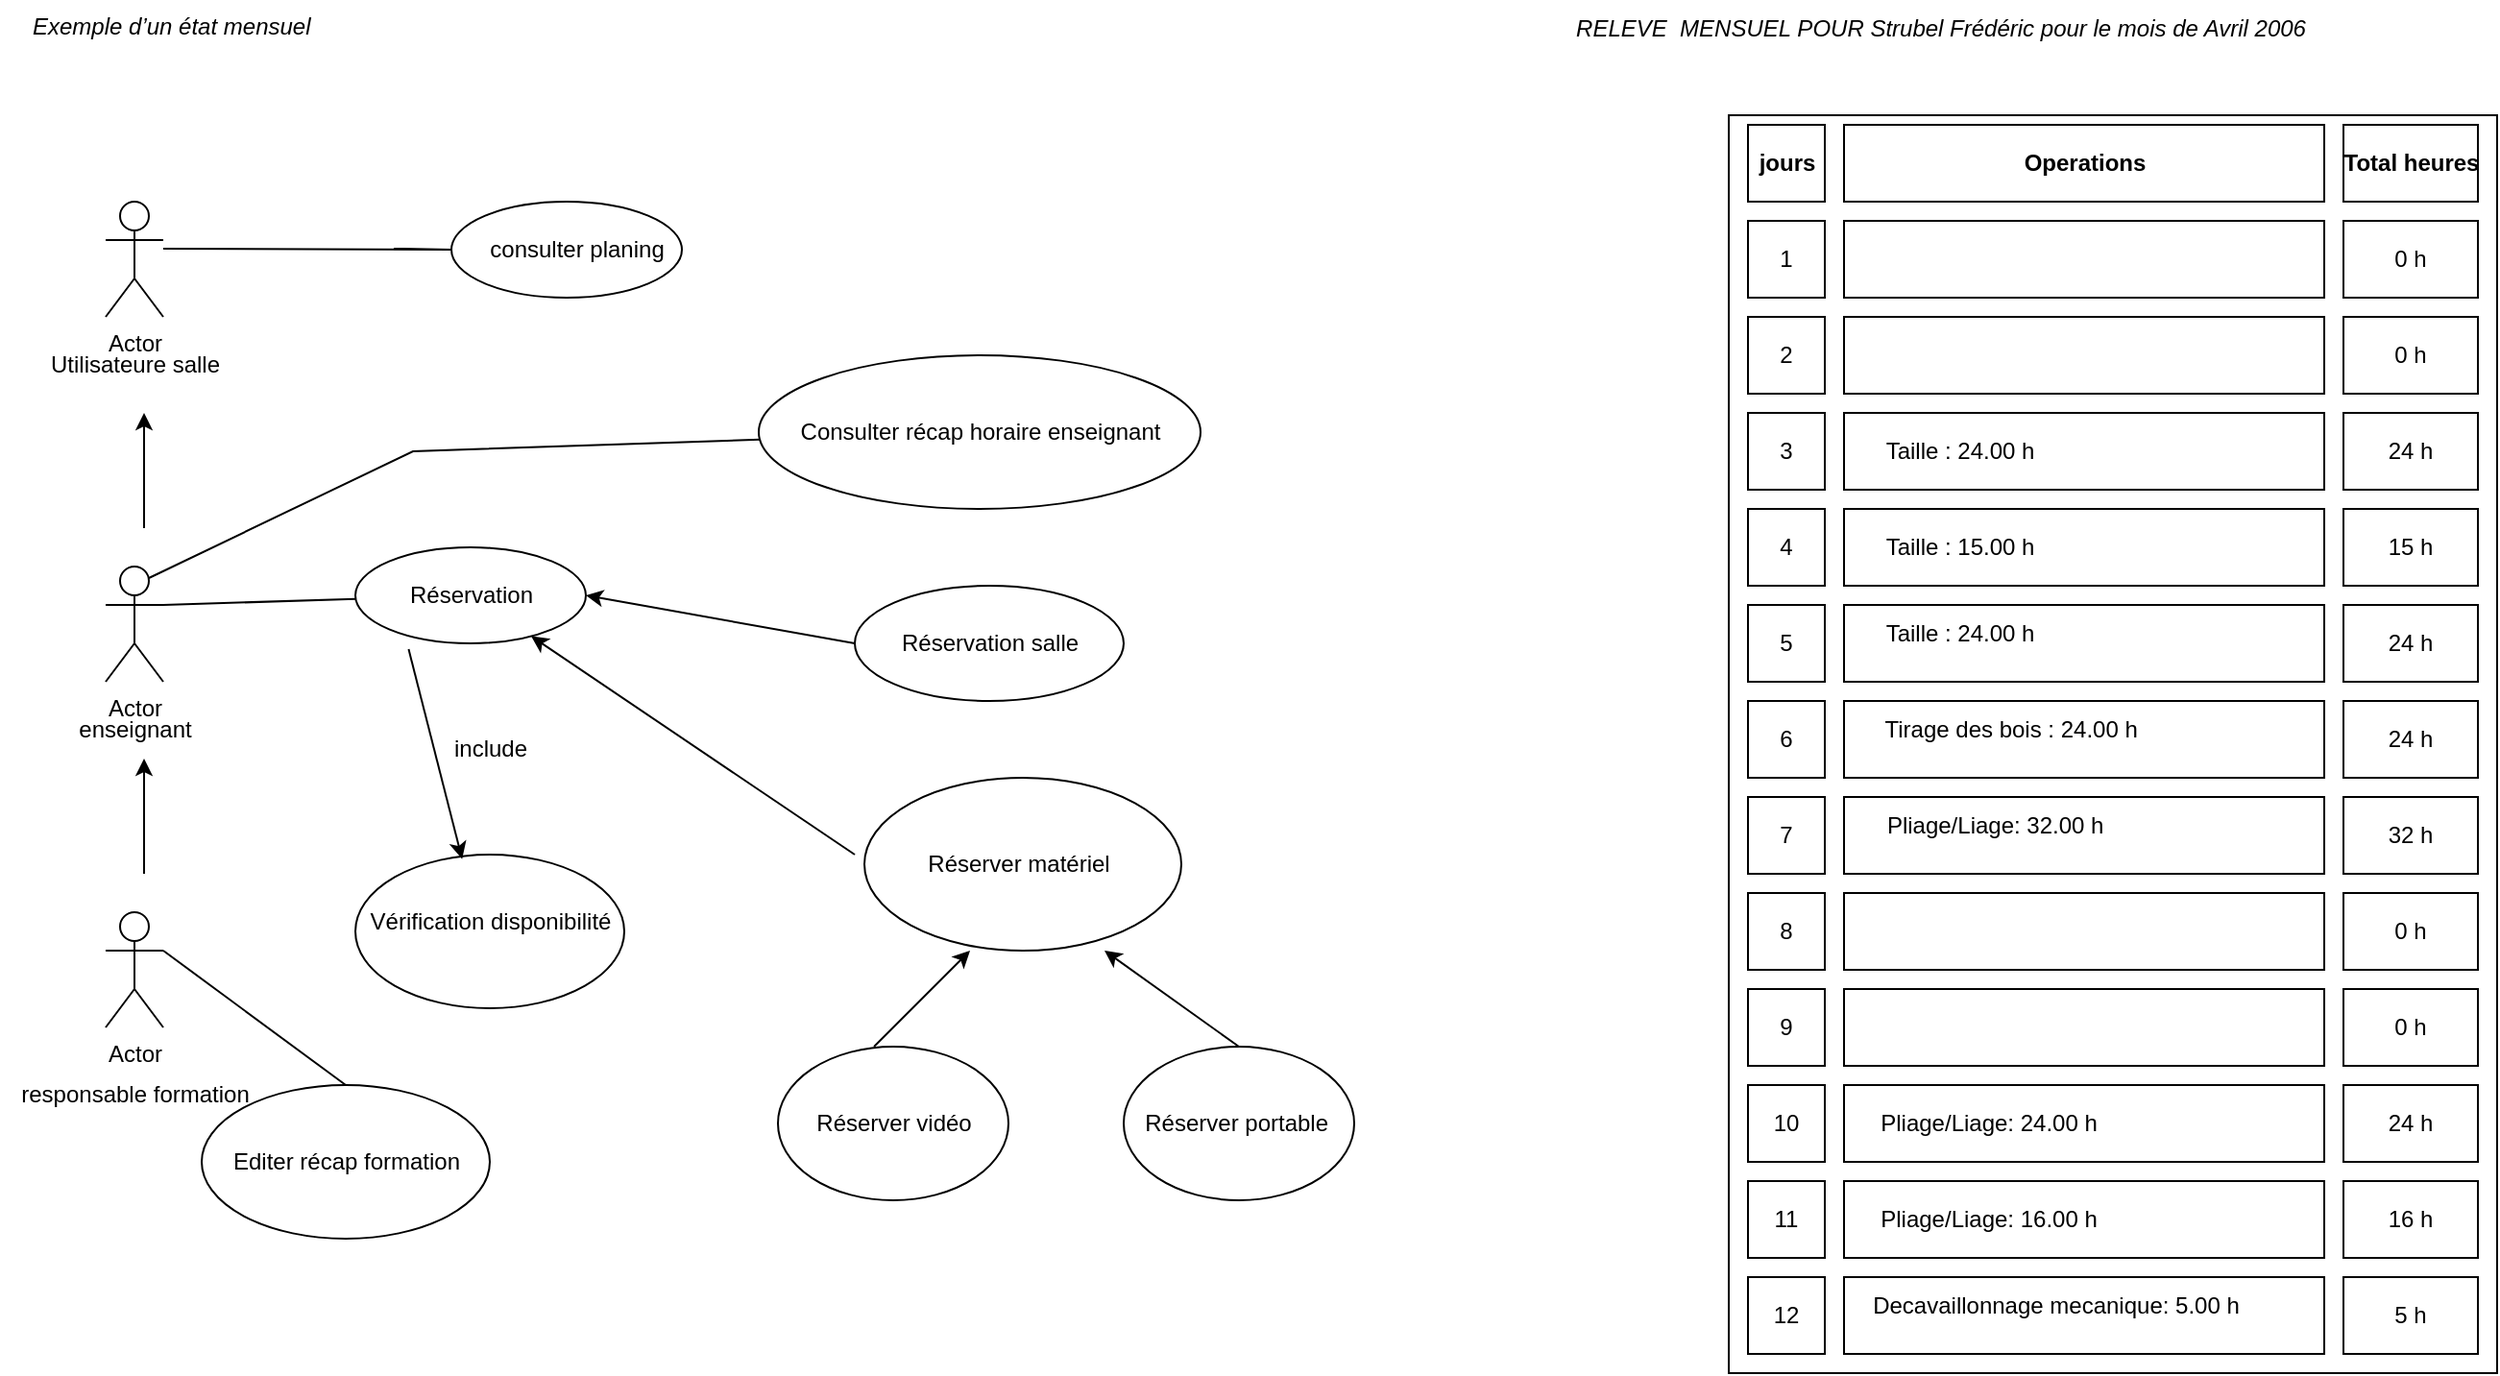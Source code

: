 <mxfile version="20.8.16" type="device"><diagram name="Page-1" id="K2uBHnVy2tvWxqSqz8TC"><mxGraphModel dx="3316" dy="1164" grid="1" gridSize="10" guides="1" tooltips="1" connect="1" arrows="1" fold="1" page="1" pageScale="1" pageWidth="827" pageHeight="1169" math="0" shadow="0"><root><mxCell id="0"/><mxCell id="1" parent="0"/><mxCell id="BDqADOfmfAdF1Gh7NvFV-11" value="" style="rounded=0;whiteSpace=wrap;html=1;shadow=0;" parent="1" vertex="1"><mxGeometry x="140" y="85" width="400" height="655" as="geometry"/></mxCell><mxCell id="BDqADOfmfAdF1Gh7NvFV-14" value="8" style="rounded=0;whiteSpace=wrap;html=1;" parent="1" vertex="1"><mxGeometry x="150" y="490" width="40" height="40" as="geometry"/></mxCell><mxCell id="BDqADOfmfAdF1Gh7NvFV-15" value="" style="rounded=0;whiteSpace=wrap;html=1;" parent="1" vertex="1"><mxGeometry x="200" y="140" width="250" height="40" as="geometry"/></mxCell><mxCell id="BDqADOfmfAdF1Gh7NvFV-16" value="24 h" style="rounded=0;whiteSpace=wrap;html=1;" parent="1" vertex="1"><mxGeometry x="460" y="240" width="70" height="40" as="geometry"/></mxCell><mxCell id="BDqADOfmfAdF1Gh7NvFV-19" value="" style="rounded=0;whiteSpace=wrap;html=1;" parent="1" vertex="1"><mxGeometry x="150" y="90" width="40" height="40" as="geometry"/></mxCell><mxCell id="BDqADOfmfAdF1Gh7NvFV-20" value="" style="rounded=0;whiteSpace=wrap;html=1;" parent="1" vertex="1"><mxGeometry x="460" y="90" width="70" height="40" as="geometry"/></mxCell><mxCell id="BDqADOfmfAdF1Gh7NvFV-21" value="" style="rounded=0;whiteSpace=wrap;html=1;" parent="1" vertex="1"><mxGeometry x="200" y="90" width="250" height="40" as="geometry"/></mxCell><mxCell id="BDqADOfmfAdF1Gh7NvFV-22" value="1" style="rounded=0;whiteSpace=wrap;html=1;" parent="1" vertex="1"><mxGeometry x="150" y="140" width="40" height="40" as="geometry"/></mxCell><mxCell id="BDqADOfmfAdF1Gh7NvFV-23" value="2" style="rounded=0;whiteSpace=wrap;html=1;" parent="1" vertex="1"><mxGeometry x="150" y="190" width="40" height="40" as="geometry"/></mxCell><mxCell id="BDqADOfmfAdF1Gh7NvFV-24" value="3" style="rounded=0;whiteSpace=wrap;html=1;" parent="1" vertex="1"><mxGeometry x="150" y="240" width="40" height="40" as="geometry"/></mxCell><mxCell id="BDqADOfmfAdF1Gh7NvFV-25" value="4" style="rounded=0;whiteSpace=wrap;html=1;" parent="1" vertex="1"><mxGeometry x="150" y="290" width="40" height="40" as="geometry"/></mxCell><mxCell id="BDqADOfmfAdF1Gh7NvFV-26" value="5" style="rounded=0;whiteSpace=wrap;html=1;" parent="1" vertex="1"><mxGeometry x="150" y="340" width="40" height="40" as="geometry"/></mxCell><mxCell id="BDqADOfmfAdF1Gh7NvFV-27" value="6" style="rounded=0;whiteSpace=wrap;html=1;" parent="1" vertex="1"><mxGeometry x="150" y="390" width="40" height="40" as="geometry"/></mxCell><mxCell id="BDqADOfmfAdF1Gh7NvFV-28" value="7" style="rounded=0;whiteSpace=wrap;html=1;" parent="1" vertex="1"><mxGeometry x="150" y="440" width="40" height="40" as="geometry"/></mxCell><mxCell id="BDqADOfmfAdF1Gh7NvFV-29" value="9" style="rounded=0;whiteSpace=wrap;html=1;" parent="1" vertex="1"><mxGeometry x="150" y="540" width="40" height="40" as="geometry"/></mxCell><mxCell id="BDqADOfmfAdF1Gh7NvFV-30" value="10" style="rounded=0;whiteSpace=wrap;html=1;" parent="1" vertex="1"><mxGeometry x="150" y="590" width="40" height="40" as="geometry"/></mxCell><mxCell id="BDqADOfmfAdF1Gh7NvFV-31" value="11" style="rounded=0;whiteSpace=wrap;html=1;" parent="1" vertex="1"><mxGeometry x="150" y="640" width="40" height="40" as="geometry"/></mxCell><mxCell id="BDqADOfmfAdF1Gh7NvFV-32" value="0 h" style="rounded=0;whiteSpace=wrap;html=1;" parent="1" vertex="1"><mxGeometry x="460" y="140" width="70" height="40" as="geometry"/></mxCell><mxCell id="BDqADOfmfAdF1Gh7NvFV-33" value="0 h" style="rounded=0;whiteSpace=wrap;html=1;" parent="1" vertex="1"><mxGeometry x="460" y="190" width="70" height="40" as="geometry"/></mxCell><mxCell id="BDqADOfmfAdF1Gh7NvFV-43" value="" style="rounded=0;whiteSpace=wrap;html=1;" parent="1" vertex="1"><mxGeometry x="200" y="190" width="250" height="40" as="geometry"/></mxCell><mxCell id="BDqADOfmfAdF1Gh7NvFV-44" value="" style="rounded=0;whiteSpace=wrap;html=1;" parent="1" vertex="1"><mxGeometry x="200" y="240" width="250" height="40" as="geometry"/></mxCell><mxCell id="BDqADOfmfAdF1Gh7NvFV-45" value="" style="rounded=0;whiteSpace=wrap;html=1;" parent="1" vertex="1"><mxGeometry x="200" y="290" width="250" height="40" as="geometry"/></mxCell><mxCell id="BDqADOfmfAdF1Gh7NvFV-46" value="" style="rounded=0;whiteSpace=wrap;html=1;" parent="1" vertex="1"><mxGeometry x="200" y="340" width="250" height="40" as="geometry"/></mxCell><mxCell id="BDqADOfmfAdF1Gh7NvFV-47" value="" style="rounded=0;whiteSpace=wrap;html=1;" parent="1" vertex="1"><mxGeometry x="200" y="390" width="250" height="40" as="geometry"/></mxCell><mxCell id="BDqADOfmfAdF1Gh7NvFV-48" value="" style="rounded=0;whiteSpace=wrap;html=1;" parent="1" vertex="1"><mxGeometry x="200" y="440" width="250" height="40" as="geometry"/></mxCell><mxCell id="BDqADOfmfAdF1Gh7NvFV-49" value="" style="rounded=0;whiteSpace=wrap;html=1;" parent="1" vertex="1"><mxGeometry x="200" y="490" width="250" height="40" as="geometry"/></mxCell><mxCell id="BDqADOfmfAdF1Gh7NvFV-50" value="" style="rounded=0;whiteSpace=wrap;html=1;" parent="1" vertex="1"><mxGeometry x="200" y="540" width="250" height="40" as="geometry"/></mxCell><mxCell id="BDqADOfmfAdF1Gh7NvFV-51" value="" style="rounded=0;whiteSpace=wrap;html=1;" parent="1" vertex="1"><mxGeometry x="200" y="590" width="250" height="40" as="geometry"/></mxCell><mxCell id="BDqADOfmfAdF1Gh7NvFV-52" value="" style="rounded=0;whiteSpace=wrap;html=1;" parent="1" vertex="1"><mxGeometry x="200" y="640" width="250" height="40" as="geometry"/></mxCell><mxCell id="BDqADOfmfAdF1Gh7NvFV-53" value="15 h" style="rounded=0;whiteSpace=wrap;html=1;" parent="1" vertex="1"><mxGeometry x="460" y="290" width="70" height="40" as="geometry"/></mxCell><mxCell id="BDqADOfmfAdF1Gh7NvFV-54" value="24 h" style="rounded=0;whiteSpace=wrap;html=1;" parent="1" vertex="1"><mxGeometry x="460" y="340" width="70" height="40" as="geometry"/></mxCell><mxCell id="BDqADOfmfAdF1Gh7NvFV-55" value="24 h" style="rounded=0;whiteSpace=wrap;html=1;" parent="1" vertex="1"><mxGeometry x="460" y="390" width="70" height="40" as="geometry"/></mxCell><mxCell id="BDqADOfmfAdF1Gh7NvFV-56" value="32 h" style="rounded=0;whiteSpace=wrap;html=1;" parent="1" vertex="1"><mxGeometry x="460" y="440" width="70" height="40" as="geometry"/></mxCell><mxCell id="BDqADOfmfAdF1Gh7NvFV-57" value="0 h" style="rounded=0;whiteSpace=wrap;html=1;" parent="1" vertex="1"><mxGeometry x="460" y="490" width="70" height="40" as="geometry"/></mxCell><mxCell id="BDqADOfmfAdF1Gh7NvFV-58" value="0 h" style="rounded=0;whiteSpace=wrap;html=1;" parent="1" vertex="1"><mxGeometry x="460" y="540" width="70" height="40" as="geometry"/></mxCell><mxCell id="BDqADOfmfAdF1Gh7NvFV-59" value="24 h" style="rounded=0;whiteSpace=wrap;html=1;" parent="1" vertex="1"><mxGeometry x="460" y="590" width="70" height="40" as="geometry"/></mxCell><mxCell id="BDqADOfmfAdF1Gh7NvFV-60" value="16 h" style="rounded=0;whiteSpace=wrap;html=1;" parent="1" vertex="1"><mxGeometry x="460" y="640" width="70" height="40" as="geometry"/></mxCell><mxCell id="BDqADOfmfAdF1Gh7NvFV-61" value="&lt;b&gt;jours&lt;/b&gt;" style="text;html=1;align=center;verticalAlign=middle;resizable=0;points=[];autosize=1;strokeColor=none;fillColor=none;" parent="1" vertex="1"><mxGeometry x="145" y="95" width="50" height="30" as="geometry"/></mxCell><mxCell id="BDqADOfmfAdF1Gh7NvFV-62" value="&lt;b&gt;Operations&lt;/b&gt;" style="text;html=1;align=center;verticalAlign=middle;resizable=0;points=[];autosize=1;strokeColor=none;fillColor=none;" parent="1" vertex="1"><mxGeometry x="280" y="95" width="90" height="30" as="geometry"/></mxCell><mxCell id="BDqADOfmfAdF1Gh7NvFV-63" value="&lt;b&gt;Total heures&lt;/b&gt;" style="text;html=1;align=center;verticalAlign=middle;resizable=0;points=[];autosize=1;strokeColor=none;fillColor=none;" parent="1" vertex="1"><mxGeometry x="450" y="95" width="90" height="30" as="geometry"/></mxCell><mxCell id="BDqADOfmfAdF1Gh7NvFV-64" value="12" style="whiteSpace=wrap;html=1;aspect=fixed;shadow=0;" parent="1" vertex="1"><mxGeometry x="150" y="690" width="40" height="40" as="geometry"/></mxCell><mxCell id="BDqADOfmfAdF1Gh7NvFV-65" value="" style="rounded=0;whiteSpace=wrap;html=1;shadow=0;" parent="1" vertex="1"><mxGeometry x="200" y="690" width="250" height="40" as="geometry"/></mxCell><mxCell id="BDqADOfmfAdF1Gh7NvFV-66" value="5 h" style="rounded=0;whiteSpace=wrap;html=1;shadow=0;" parent="1" vertex="1"><mxGeometry x="460" y="690" width="70" height="40" as="geometry"/></mxCell><mxCell id="BDqADOfmfAdF1Gh7NvFV-69" value="Taille : 24.00 h" style="text;html=1;align=center;verticalAlign=middle;resizable=0;points=[];autosize=1;strokeColor=none;fillColor=none;" parent="1" vertex="1"><mxGeometry x="210" y="245" width="100" height="30" as="geometry"/></mxCell><mxCell id="BDqADOfmfAdF1Gh7NvFV-71" value="Taille : 15.00 h" style="text;html=1;align=center;verticalAlign=middle;resizable=0;points=[];autosize=1;strokeColor=none;fillColor=none;" parent="1" vertex="1"><mxGeometry x="210" y="295" width="100" height="30" as="geometry"/></mxCell><mxCell id="BDqADOfmfAdF1Gh7NvFV-73" value="Taille : 24.00 h" style="text;html=1;align=center;verticalAlign=middle;resizable=0;points=[];autosize=1;strokeColor=none;fillColor=none;" parent="1" vertex="1"><mxGeometry x="210" y="340" width="100" height="30" as="geometry"/></mxCell><mxCell id="BDqADOfmfAdF1Gh7NvFV-75" value="&amp;nbsp; &amp;nbsp; Tirage des bois : 24.00 h" style="text;html=1;align=center;verticalAlign=middle;resizable=0;points=[];autosize=1;strokeColor=none;fillColor=none;" parent="1" vertex="1"><mxGeometry x="195" y="390" width="170" height="30" as="geometry"/></mxCell><mxCell id="BDqADOfmfAdF1Gh7NvFV-76" value="&amp;nbsp; &amp;nbsp; &amp;nbsp;Pliage/Liage: 32.00 h" style="text;html=1;align=center;verticalAlign=middle;resizable=0;points=[];autosize=1;strokeColor=none;fillColor=none;" parent="1" vertex="1"><mxGeometry x="195" y="440" width="150" height="30" as="geometry"/></mxCell><mxCell id="BDqADOfmfAdF1Gh7NvFV-77" value="Pliage/Liage: 24.00 h" style="text;html=1;align=center;verticalAlign=middle;resizable=0;points=[];autosize=1;strokeColor=none;fillColor=none;" parent="1" vertex="1"><mxGeometry x="205" y="595" width="140" height="30" as="geometry"/></mxCell><mxCell id="BDqADOfmfAdF1Gh7NvFV-78" value="Pliage/Liage: 16.00 h" style="text;html=1;align=center;verticalAlign=middle;resizable=0;points=[];autosize=1;strokeColor=none;fillColor=none;" parent="1" vertex="1"><mxGeometry x="205" y="645" width="140" height="30" as="geometry"/></mxCell><mxCell id="BDqADOfmfAdF1Gh7NvFV-79" value="Decavaillonnage mecanique: 5.00 h" style="text;html=1;align=center;verticalAlign=middle;resizable=0;points=[];autosize=1;strokeColor=none;fillColor=none;" parent="1" vertex="1"><mxGeometry x="205" y="690" width="210" height="30" as="geometry"/></mxCell><mxCell id="BDqADOfmfAdF1Gh7NvFV-80" value="&lt;i&gt;RELEVE&amp;nbsp; MENSUEL POUR Strubel Frédéric pour le mois de Avril 2006&lt;/i&gt;" style="text;html=1;align=center;verticalAlign=middle;resizable=0;points=[];autosize=1;strokeColor=none;fillColor=none;" parent="1" vertex="1"><mxGeometry x="50" y="25" width="400" height="30" as="geometry"/></mxCell><mxCell id="ZJyfRhHUyDO_n6TPGcNW-37" value="Actor" style="shape=umlActor;verticalLabelPosition=bottom;verticalAlign=top;html=1;outlineConnect=0;" vertex="1" parent="1"><mxGeometry x="-705" y="130" width="30" height="60" as="geometry"/></mxCell><mxCell id="ZJyfRhHUyDO_n6TPGcNW-38" value="" style="ellipse;whiteSpace=wrap;html=1;" vertex="1" parent="1"><mxGeometry x="-525" y="130" width="120" height="50" as="geometry"/></mxCell><mxCell id="ZJyfRhHUyDO_n6TPGcNW-39" value="" style="endArrow=none;html=1;rounded=0;" edge="1" parent="1"><mxGeometry width="50" height="50" relative="1" as="geometry"><mxPoint x="-675" y="154.5" as="sourcePoint"/><mxPoint x="-555" y="154.5" as="targetPoint"/><Array as="points"><mxPoint x="-525" y="155"/></Array></mxGeometry></mxCell><mxCell id="ZJyfRhHUyDO_n6TPGcNW-40" value="Actor" style="shape=umlActor;verticalLabelPosition=bottom;verticalAlign=top;html=1;outlineConnect=0;" vertex="1" parent="1"><mxGeometry x="-705" y="320" width="30" height="60" as="geometry"/></mxCell><mxCell id="ZJyfRhHUyDO_n6TPGcNW-41" value="Actor" style="shape=umlActor;verticalLabelPosition=bottom;verticalAlign=top;html=1;outlineConnect=0;" vertex="1" parent="1"><mxGeometry x="-705" y="500" width="30" height="60" as="geometry"/></mxCell><mxCell id="ZJyfRhHUyDO_n6TPGcNW-42" value="" style="endArrow=classic;html=1;rounded=0;" edge="1" parent="1"><mxGeometry width="50" height="50" relative="1" as="geometry"><mxPoint x="-685" y="300" as="sourcePoint"/><mxPoint x="-685" y="240" as="targetPoint"/><Array as="points"><mxPoint x="-685" y="240"/></Array></mxGeometry></mxCell><mxCell id="ZJyfRhHUyDO_n6TPGcNW-43" value="" style="endArrow=classic;html=1;rounded=0;" edge="1" parent="1"><mxGeometry width="50" height="50" relative="1" as="geometry"><mxPoint x="-685" y="480" as="sourcePoint"/><mxPoint x="-685" y="420" as="targetPoint"/></mxGeometry></mxCell><mxCell id="ZJyfRhHUyDO_n6TPGcNW-44" value="" style="ellipse;whiteSpace=wrap;html=1;" vertex="1" parent="1"><mxGeometry x="-365" y="210" width="230" height="80" as="geometry"/></mxCell><mxCell id="ZJyfRhHUyDO_n6TPGcNW-45" value="" style="endArrow=none;html=1;rounded=0;exitX=0.75;exitY=0.1;exitDx=0;exitDy=0;exitPerimeter=0;" edge="1" parent="1" source="ZJyfRhHUyDO_n6TPGcNW-40" target="ZJyfRhHUyDO_n6TPGcNW-44"><mxGeometry width="50" height="50" relative="1" as="geometry"><mxPoint x="-675" y="330" as="sourcePoint"/><mxPoint x="-375" y="240" as="targetPoint"/><Array as="points"><mxPoint x="-545" y="260"/></Array></mxGeometry></mxCell><mxCell id="ZJyfRhHUyDO_n6TPGcNW-46" value="" style="ellipse;whiteSpace=wrap;html=1;" vertex="1" parent="1"><mxGeometry x="-575" y="310" width="120" height="50" as="geometry"/></mxCell><mxCell id="ZJyfRhHUyDO_n6TPGcNW-47" value="" style="endArrow=none;html=1;rounded=0;" edge="1" parent="1" target="ZJyfRhHUyDO_n6TPGcNW-46"><mxGeometry width="50" height="50" relative="1" as="geometry"><mxPoint x="-675" y="340" as="sourcePoint"/><mxPoint x="-625" y="290" as="targetPoint"/></mxGeometry></mxCell><mxCell id="ZJyfRhHUyDO_n6TPGcNW-48" value="" style="ellipse;whiteSpace=wrap;html=1;" vertex="1" parent="1"><mxGeometry x="-315" y="330" width="140" height="60" as="geometry"/></mxCell><mxCell id="ZJyfRhHUyDO_n6TPGcNW-49" value="" style="ellipse;whiteSpace=wrap;html=1;" vertex="1" parent="1"><mxGeometry x="-310" y="430" width="165" height="90" as="geometry"/></mxCell><mxCell id="ZJyfRhHUyDO_n6TPGcNW-50" value="" style="endArrow=classic;html=1;rounded=0;" edge="1" parent="1" target="ZJyfRhHUyDO_n6TPGcNW-46"><mxGeometry width="50" height="50" relative="1" as="geometry"><mxPoint x="-315" y="470" as="sourcePoint"/><mxPoint x="-265" y="420" as="targetPoint"/></mxGeometry></mxCell><mxCell id="ZJyfRhHUyDO_n6TPGcNW-51" value="" style="endArrow=classic;html=1;rounded=0;entryX=1;entryY=0.5;entryDx=0;entryDy=0;" edge="1" parent="1" target="ZJyfRhHUyDO_n6TPGcNW-46"><mxGeometry width="50" height="50" relative="1" as="geometry"><mxPoint x="-315" y="360" as="sourcePoint"/><mxPoint x="-265" y="310" as="targetPoint"/></mxGeometry></mxCell><mxCell id="ZJyfRhHUyDO_n6TPGcNW-52" value="" style="ellipse;whiteSpace=wrap;html=1;" vertex="1" parent="1"><mxGeometry x="-355" y="570" width="120" height="80" as="geometry"/></mxCell><mxCell id="ZJyfRhHUyDO_n6TPGcNW-53" value="" style="ellipse;whiteSpace=wrap;html=1;" vertex="1" parent="1"><mxGeometry x="-175" y="570" width="120" height="80" as="geometry"/></mxCell><mxCell id="ZJyfRhHUyDO_n6TPGcNW-54" value="" style="endArrow=classic;html=1;rounded=0;" edge="1" parent="1"><mxGeometry width="50" height="50" relative="1" as="geometry"><mxPoint x="-305" y="570" as="sourcePoint"/><mxPoint x="-255" y="520" as="targetPoint"/></mxGeometry></mxCell><mxCell id="ZJyfRhHUyDO_n6TPGcNW-55" value="" style="endArrow=classic;html=1;rounded=0;" edge="1" parent="1"><mxGeometry width="50" height="50" relative="1" as="geometry"><mxPoint x="-115" y="570" as="sourcePoint"/><mxPoint x="-185" y="520" as="targetPoint"/></mxGeometry></mxCell><mxCell id="ZJyfRhHUyDO_n6TPGcNW-56" value="" style="ellipse;whiteSpace=wrap;html=1;" vertex="1" parent="1"><mxGeometry x="-655" y="590" width="150" height="80" as="geometry"/></mxCell><mxCell id="ZJyfRhHUyDO_n6TPGcNW-57" value="" style="endArrow=none;html=1;rounded=0;entryX=0.5;entryY=0;entryDx=0;entryDy=0;" edge="1" parent="1" target="ZJyfRhHUyDO_n6TPGcNW-56"><mxGeometry width="50" height="50" relative="1" as="geometry"><mxPoint x="-675" y="520" as="sourcePoint"/><mxPoint x="-625" y="470" as="targetPoint"/></mxGeometry></mxCell><mxCell id="ZJyfRhHUyDO_n6TPGcNW-58" value="" style="ellipse;whiteSpace=wrap;html=1;" vertex="1" parent="1"><mxGeometry x="-575" y="470" width="140" height="80" as="geometry"/></mxCell><mxCell id="ZJyfRhHUyDO_n6TPGcNW-59" value="" style="endArrow=classic;html=1;rounded=0;exitX=0.231;exitY=1.06;exitDx=0;exitDy=0;exitPerimeter=0;entryX=0.397;entryY=0.029;entryDx=0;entryDy=0;entryPerimeter=0;" edge="1" parent="1" source="ZJyfRhHUyDO_n6TPGcNW-46" target="ZJyfRhHUyDO_n6TPGcNW-58"><mxGeometry width="50" height="50" relative="1" as="geometry"><mxPoint x="-555" y="450" as="sourcePoint"/><mxPoint x="-505" y="400" as="targetPoint"/></mxGeometry></mxCell><mxCell id="ZJyfRhHUyDO_n6TPGcNW-60" value="Utilisateure salle" style="text;html=1;align=center;verticalAlign=middle;resizable=0;points=[];autosize=1;strokeColor=none;fillColor=none;" vertex="1" parent="1"><mxGeometry x="-745" y="200" width="110" height="30" as="geometry"/></mxCell><mxCell id="ZJyfRhHUyDO_n6TPGcNW-61" value="enseignant" style="text;html=1;align=center;verticalAlign=middle;resizable=0;points=[];autosize=1;strokeColor=none;fillColor=none;" vertex="1" parent="1"><mxGeometry x="-730" y="390" width="80" height="30" as="geometry"/></mxCell><mxCell id="ZJyfRhHUyDO_n6TPGcNW-62" value="responsable formation" style="text;html=1;align=center;verticalAlign=middle;resizable=0;points=[];autosize=1;strokeColor=none;fillColor=none;" vertex="1" parent="1"><mxGeometry x="-760" y="580" width="140" height="30" as="geometry"/></mxCell><mxCell id="ZJyfRhHUyDO_n6TPGcNW-63" value="consulter planing" style="text;html=1;align=center;verticalAlign=middle;resizable=0;points=[];autosize=1;strokeColor=none;fillColor=none;" vertex="1" parent="1"><mxGeometry x="-515" y="140" width="110" height="30" as="geometry"/></mxCell><mxCell id="ZJyfRhHUyDO_n6TPGcNW-64" value="Consulter récap horaire enseignant" style="text;html=1;align=center;verticalAlign=middle;resizable=0;points=[];autosize=1;strokeColor=none;fillColor=none;" vertex="1" parent="1"><mxGeometry x="-355" y="235" width="210" height="30" as="geometry"/></mxCell><mxCell id="ZJyfRhHUyDO_n6TPGcNW-65" value="Réservation" style="text;html=1;align=center;verticalAlign=middle;resizable=0;points=[];autosize=1;strokeColor=none;fillColor=none;" vertex="1" parent="1"><mxGeometry x="-560" y="320" width="90" height="30" as="geometry"/></mxCell><mxCell id="ZJyfRhHUyDO_n6TPGcNW-66" value="Réserver matériel" style="text;html=1;align=center;verticalAlign=middle;resizable=0;points=[];autosize=1;strokeColor=none;fillColor=none;" vertex="1" parent="1"><mxGeometry x="-290" y="460" width="120" height="30" as="geometry"/></mxCell><mxCell id="ZJyfRhHUyDO_n6TPGcNW-67" value="Réservation salle" style="text;html=1;align=center;verticalAlign=middle;resizable=0;points=[];autosize=1;strokeColor=none;fillColor=none;" vertex="1" parent="1"><mxGeometry x="-305" y="345" width="120" height="30" as="geometry"/></mxCell><mxCell id="ZJyfRhHUyDO_n6TPGcNW-68" value="Vérification disponibilité" style="text;html=1;align=center;verticalAlign=middle;resizable=0;points=[];autosize=1;strokeColor=none;fillColor=none;" vertex="1" parent="1"><mxGeometry x="-580" y="490" width="150" height="30" as="geometry"/></mxCell><mxCell id="ZJyfRhHUyDO_n6TPGcNW-69" value="Editer récap formation" style="text;html=1;align=center;verticalAlign=middle;resizable=0;points=[];autosize=1;strokeColor=none;fillColor=none;" vertex="1" parent="1"><mxGeometry x="-650" y="615" width="140" height="30" as="geometry"/></mxCell><mxCell id="ZJyfRhHUyDO_n6TPGcNW-70" value="Réserver vidéo" style="text;html=1;align=center;verticalAlign=middle;resizable=0;points=[];autosize=1;strokeColor=none;fillColor=none;" vertex="1" parent="1"><mxGeometry x="-345" y="595" width="100" height="30" as="geometry"/></mxCell><mxCell id="ZJyfRhHUyDO_n6TPGcNW-71" value="Réserver portable&amp;nbsp;" style="text;html=1;align=center;verticalAlign=middle;resizable=0;points=[];autosize=1;strokeColor=none;fillColor=none;" vertex="1" parent="1"><mxGeometry x="-175" y="595" width="120" height="30" as="geometry"/></mxCell><mxCell id="ZJyfRhHUyDO_n6TPGcNW-72" value="include" style="text;html=1;align=center;verticalAlign=middle;resizable=0;points=[];autosize=1;strokeColor=none;fillColor=none;" vertex="1" parent="1"><mxGeometry x="-535" y="400" width="60" height="30" as="geometry"/></mxCell><mxCell id="ZJyfRhHUyDO_n6TPGcNW-73" value="&lt;i&gt;Exemple d’un état mensuel&lt;/i&gt;" style="text;whiteSpace=wrap;html=1;" vertex="1" parent="1"><mxGeometry x="-745" y="25" width="180" height="40" as="geometry"/></mxCell></root></mxGraphModel></diagram></mxfile>